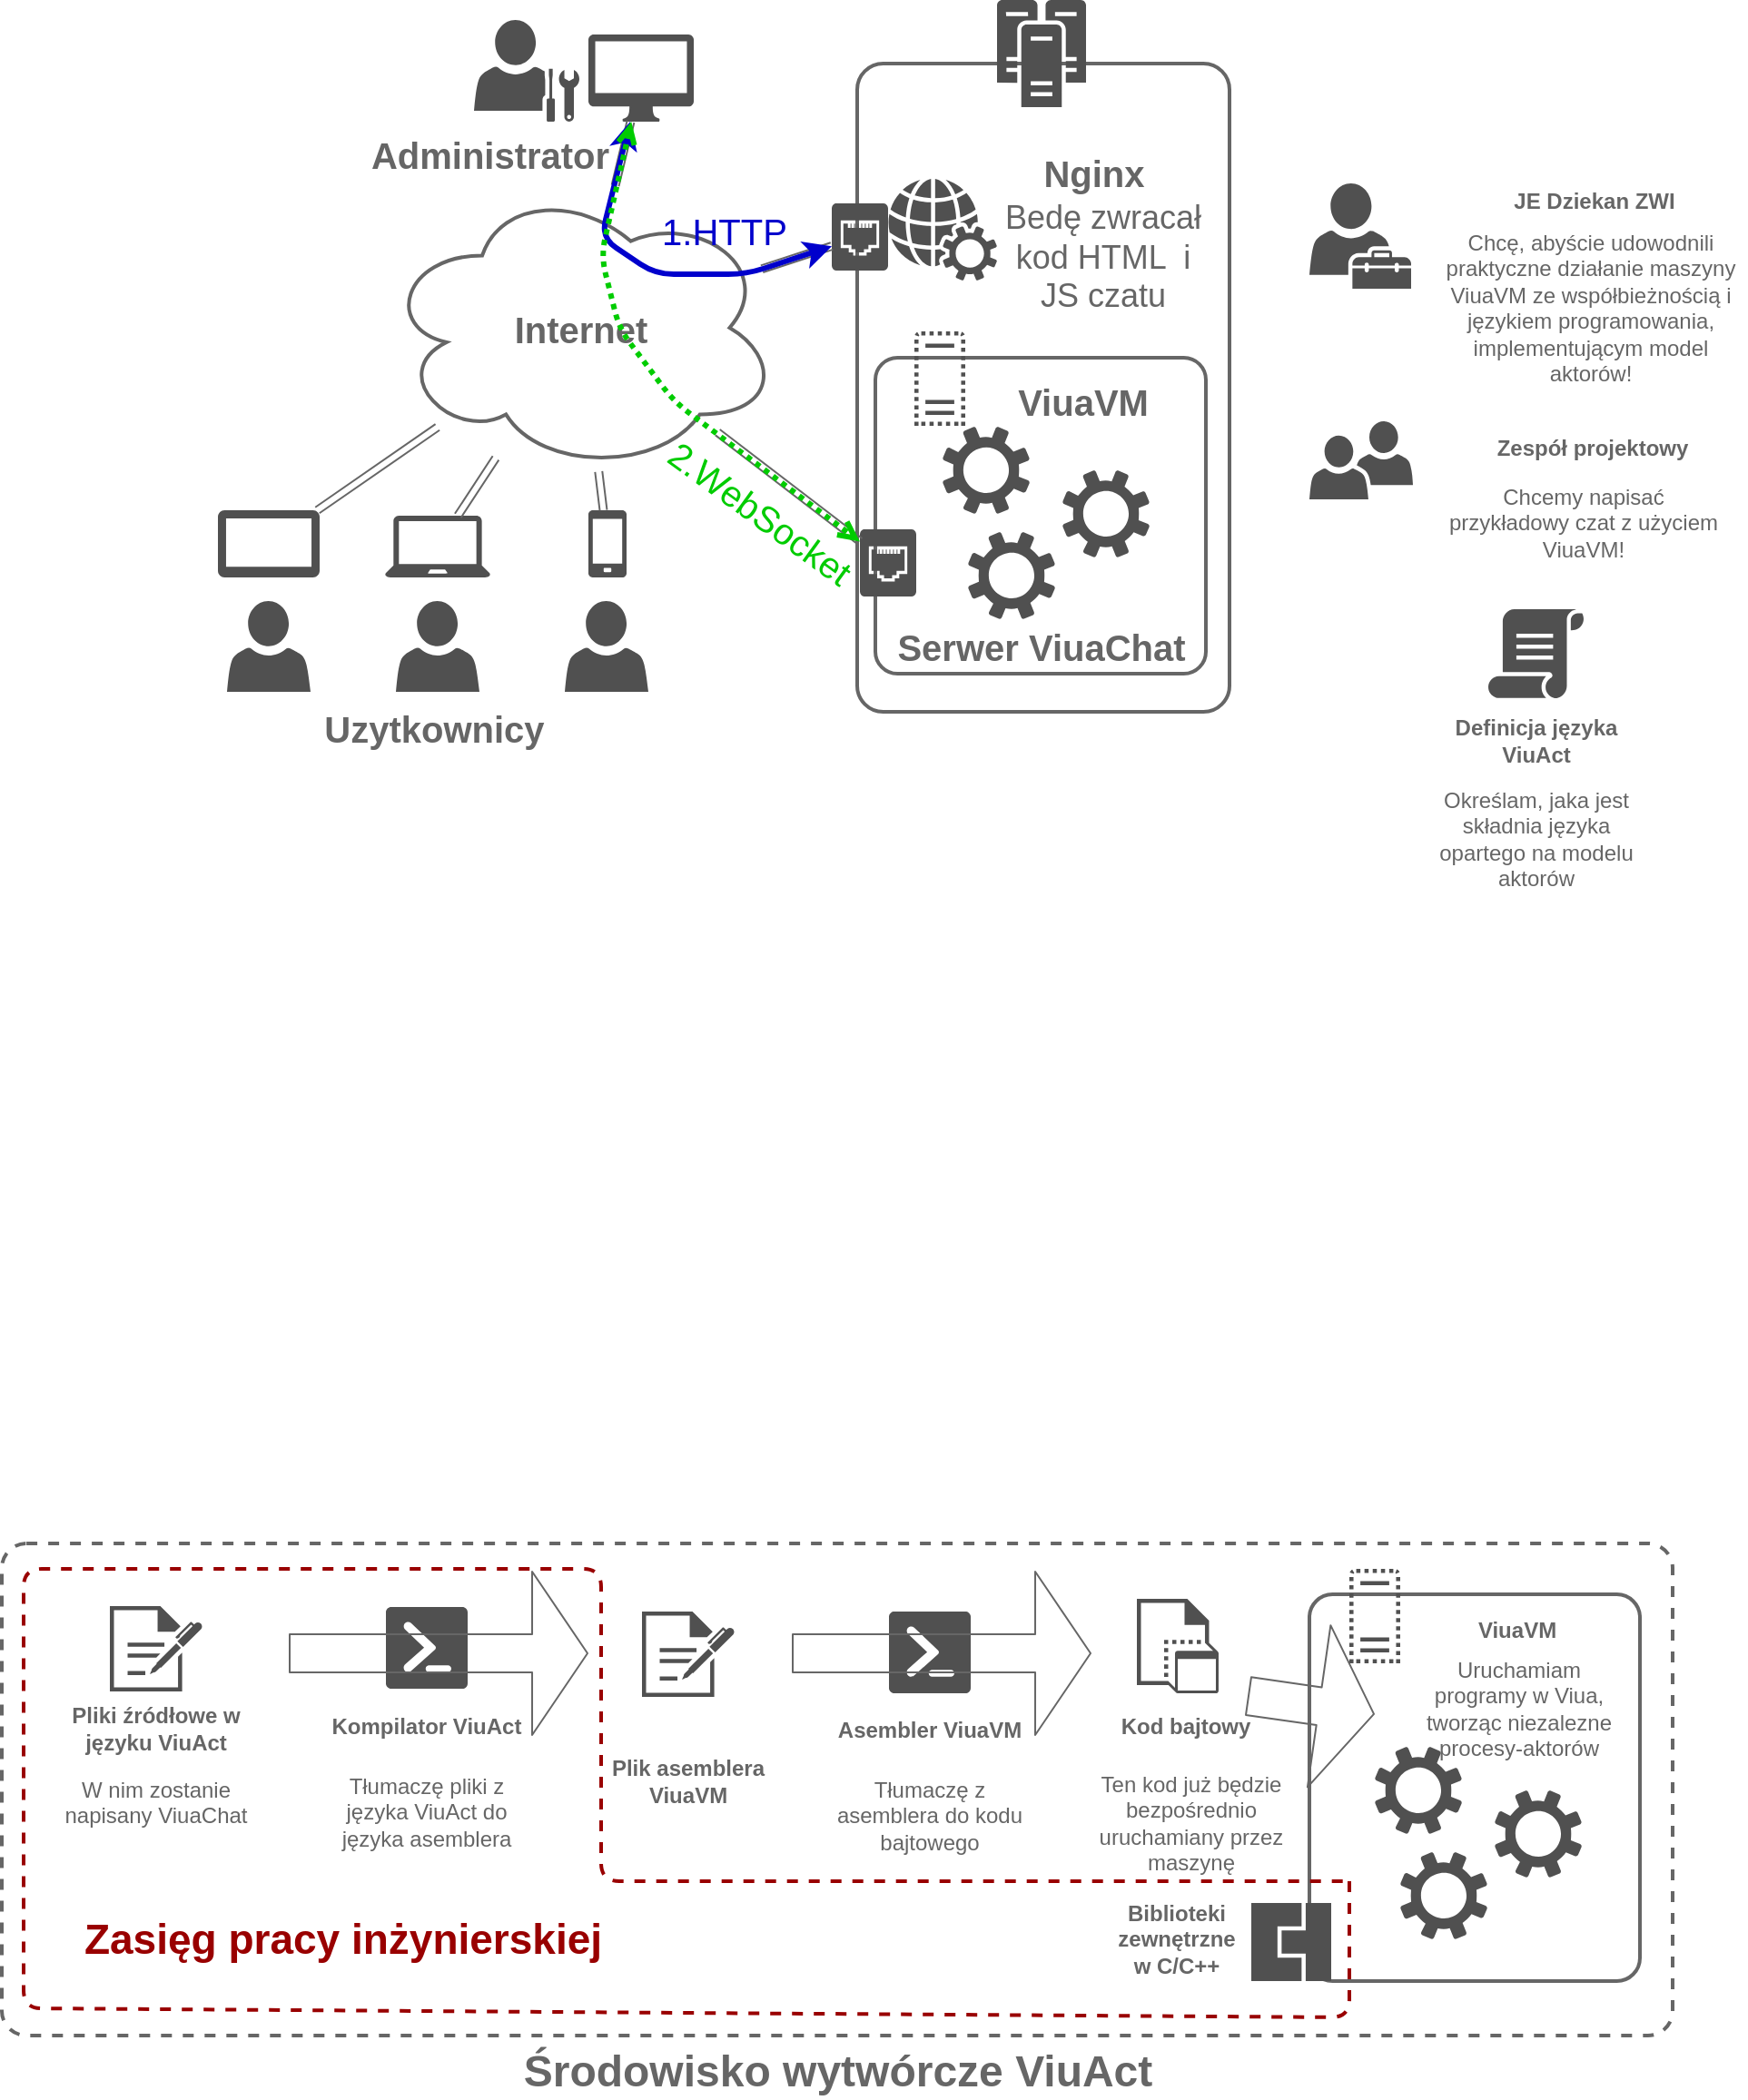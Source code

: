 <mxfile version="10.3.6" type="device"><diagram id="2QLskTdIYCJ4zPzR9SoX" name="Page-1"><mxGraphModel dx="824" dy="506" grid="1" gridSize="10" guides="1" tooltips="1" connect="1" arrows="1" fold="1" page="1" pageScale="1" pageWidth="1169" pageHeight="827" math="0" shadow="0"><root><mxCell id="0"/><mxCell id="1" parent="0"/><mxCell id="F7X2ibyrg1-VCnGBqFjj-90" value="" style="rounded=1;whiteSpace=wrap;html=1;strokeColor=#666666;strokeWidth=2;fontColor=#666666;arcSize=5;dashed=1;" parent="1" vertex="1"><mxGeometry x="110" y="869" width="920" height="271" as="geometry"/></mxCell><mxCell id="F7X2ibyrg1-VCnGBqFjj-16" value="" style="rounded=1;whiteSpace=wrap;html=1;arcSize=7;direction=south;strokeColor=#666666;strokeWidth=2;" parent="1" vertex="1"><mxGeometry x="581" y="54" width="205" height="357" as="geometry"/></mxCell><mxCell id="F7X2ibyrg1-VCnGBqFjj-1" value="" style="shadow=0;dashed=0;html=1;strokeColor=none;fillColor=#505050;labelPosition=center;verticalLabelPosition=bottom;verticalAlign=top;outlineConnect=0;align=center;shape=mxgraph.office.users.user;" parent="1" vertex="1"><mxGeometry x="327" y="350" width="46" height="50" as="geometry"/></mxCell><mxCell id="F7X2ibyrg1-VCnGBqFjj-2" value="" style="shadow=0;dashed=0;html=1;strokeColor=none;fillColor=#505050;labelPosition=center;verticalLabelPosition=bottom;verticalAlign=top;outlineConnect=0;align=center;shape=mxgraph.office.users.user;" parent="1" vertex="1"><mxGeometry x="234" y="350" width="46" height="50" as="geometry"/></mxCell><mxCell id="F7X2ibyrg1-VCnGBqFjj-4" value="" style="shadow=0;dashed=0;html=1;strokeColor=none;fillColor=#505050;labelPosition=center;verticalLabelPosition=bottom;verticalAlign=top;outlineConnect=0;align=center;shape=mxgraph.office.users.administrator;" parent="1" vertex="1"><mxGeometry x="370" y="30" width="58" height="56" as="geometry"/></mxCell><mxCell id="F7X2ibyrg1-VCnGBqFjj-5" value="" style="shadow=0;dashed=0;html=1;strokeColor=none;fillColor=#505050;labelPosition=center;verticalLabelPosition=bottom;verticalAlign=top;outlineConnect=0;align=center;shape=mxgraph.office.users.user;" parent="1" vertex="1"><mxGeometry x="420" y="350" width="46" height="50" as="geometry"/></mxCell><mxCell id="F7X2ibyrg1-VCnGBqFjj-9" value="" style="shadow=0;dashed=0;html=1;strokeColor=none;fillColor=#505050;labelPosition=center;verticalLabelPosition=bottom;verticalAlign=top;outlineConnect=0;align=center;shape=mxgraph.office.devices.cell_phone_generic;" parent="1" vertex="1"><mxGeometry x="433" y="300" width="21" height="37" as="geometry"/></mxCell><mxCell id="F7X2ibyrg1-VCnGBqFjj-10" value="" style="shadow=0;dashed=0;html=1;strokeColor=none;fillColor=#505050;labelPosition=center;verticalLabelPosition=bottom;verticalAlign=top;outlineConnect=0;align=center;shape=mxgraph.office.devices.laptop;" parent="1" vertex="1"><mxGeometry x="321" y="303" width="58" height="34" as="geometry"/></mxCell><mxCell id="F7X2ibyrg1-VCnGBqFjj-11" value="" style="shadow=0;dashed=0;html=1;strokeColor=none;fillColor=#505050;labelPosition=center;verticalLabelPosition=bottom;verticalAlign=top;outlineConnect=0;align=center;shape=mxgraph.office.devices.tablet_android;" parent="1" vertex="1"><mxGeometry x="229" y="300" width="56" height="37" as="geometry"/></mxCell><mxCell id="F7X2ibyrg1-VCnGBqFjj-14" value="" style="shadow=0;dashed=0;html=1;strokeColor=none;fillColor=#505050;labelPosition=center;verticalLabelPosition=bottom;verticalAlign=top;outlineConnect=0;align=center;shape=mxgraph.office.devices.mac_client;" parent="1" vertex="1"><mxGeometry x="433" y="38" width="58" height="48" as="geometry"/></mxCell><mxCell id="F7X2ibyrg1-VCnGBqFjj-15" value="" style="shadow=0;dashed=0;html=1;strokeColor=none;fillColor=#505050;labelPosition=center;verticalLabelPosition=bottom;verticalAlign=top;outlineConnect=0;align=center;shape=mxgraph.office.servers.cluster_server;" parent="1" vertex="1"><mxGeometry x="658" y="19" width="49" height="59" as="geometry"/></mxCell><mxCell id="F7X2ibyrg1-VCnGBqFjj-19" value="Internet" style="ellipse;shape=cloud;whiteSpace=wrap;html=1;strokeColor=#666666;strokeWidth=2;fontColor=#666666;fontStyle=1;fontSize=20;" parent="1" vertex="1"><mxGeometry x="320" y="120" width="218" height="159" as="geometry"/></mxCell><mxCell id="F7X2ibyrg1-VCnGBqFjj-21" value="" style="shape=link;html=1;jettySize=auto;orthogonalLoop=1;fontColor=#666666;strokeColor=#666666;" parent="1" source="F7X2ibyrg1-VCnGBqFjj-11" target="F7X2ibyrg1-VCnGBqFjj-19" edge="1"><mxGeometry width="50" height="50" relative="1" as="geometry"><mxPoint x="257" y="293" as="sourcePoint"/><mxPoint x="307" y="243" as="targetPoint"/></mxGeometry></mxCell><mxCell id="F7X2ibyrg1-VCnGBqFjj-22" value="" style="shape=link;html=1;jettySize=auto;orthogonalLoop=1;fontColor=#666666;strokeColor=#666666;" parent="1" source="F7X2ibyrg1-VCnGBqFjj-10" target="F7X2ibyrg1-VCnGBqFjj-19" edge="1"><mxGeometry width="50" height="50" relative="1" as="geometry"><mxPoint x="140" y="470" as="sourcePoint"/><mxPoint x="190" y="420" as="targetPoint"/></mxGeometry></mxCell><mxCell id="F7X2ibyrg1-VCnGBqFjj-23" value="" style="shape=link;html=1;jettySize=auto;orthogonalLoop=1;fontColor=#666666;strokeColor=#666666;" parent="1" source="F7X2ibyrg1-VCnGBqFjj-9" target="F7X2ibyrg1-VCnGBqFjj-19" edge="1"><mxGeometry width="50" height="50" relative="1" as="geometry"><mxPoint x="140" y="470" as="sourcePoint"/><mxPoint x="190" y="420" as="targetPoint"/></mxGeometry></mxCell><mxCell id="F7X2ibyrg1-VCnGBqFjj-25" value="" style="shape=link;html=1;jettySize=auto;orthogonalLoop=1;fontColor=#666666;strokeColor=#666666;" parent="1" source="F7X2ibyrg1-VCnGBqFjj-14" target="F7X2ibyrg1-VCnGBqFjj-19" edge="1"><mxGeometry width="50" height="50" relative="1" as="geometry"><mxPoint x="140" y="470" as="sourcePoint"/><mxPoint x="190" y="420" as="targetPoint"/></mxGeometry></mxCell><mxCell id="F7X2ibyrg1-VCnGBqFjj-27" value="&lt;b style=&quot;font-size: 20px;&quot;&gt;Uzytkownicy&amp;nbsp;&lt;/b&gt;" style="text;html=1;strokeColor=none;fillColor=none;align=center;verticalAlign=middle;whiteSpace=wrap;rounded=0;fontColor=#666666;fontSize=20;" parent="1" vertex="1"><mxGeometry x="233" y="410" width="236" height="20" as="geometry"/></mxCell><mxCell id="F7X2ibyrg1-VCnGBqFjj-33" value="Administrator" style="text;html=1;strokeColor=none;fillColor=none;align=center;verticalAlign=top;whiteSpace=wrap;rounded=0;fontColor=#666666;fontStyle=1;fontSize=20;" parent="1" vertex="1"><mxGeometry x="294" y="85.5" width="170" height="58" as="geometry"/></mxCell><mxCell id="F7X2ibyrg1-VCnGBqFjj-36" value="" style="shadow=0;dashed=0;html=1;strokeColor=none;fillColor=#505050;labelPosition=center;verticalLabelPosition=bottom;verticalAlign=top;outlineConnect=0;align=center;shape=mxgraph.office.users.users_two;fontColor=#666666;" parent="1" vertex="1"><mxGeometry x="830" y="251" width="57" height="43" as="geometry"/></mxCell><mxCell id="F7X2ibyrg1-VCnGBqFjj-38" value="&lt;b&gt;Zespół projektowy&lt;/b&gt;" style="text;html=1;strokeColor=none;fillColor=none;align=center;verticalAlign=middle;whiteSpace=wrap;rounded=0;fontColor=#666666;" parent="1" vertex="1"><mxGeometry x="900.5" y="256" width="170" height="20" as="geometry"/></mxCell><mxCell id="F7X2ibyrg1-VCnGBqFjj-39" value="Chcemy napisać przykładowy czat z użyciem&lt;br&gt;ViuaVM!&lt;br&gt;" style="text;html=1;strokeColor=none;fillColor=none;align=center;verticalAlign=top;whiteSpace=wrap;rounded=0;fontColor=#666666;" parent="1" vertex="1"><mxGeometry x="903.5" y="279" width="154" height="28" as="geometry"/></mxCell><mxCell id="F7X2ibyrg1-VCnGBqFjj-42" value="" style="shadow=0;dashed=0;html=1;strokeColor=none;fillColor=#505050;labelPosition=center;verticalLabelPosition=bottom;verticalAlign=top;outlineConnect=0;align=center;shape=mxgraph.office.users.tenant_admin;fontColor=#666666;" parent="1" vertex="1"><mxGeometry x="830" y="120" width="56" height="58" as="geometry"/></mxCell><mxCell id="F7X2ibyrg1-VCnGBqFjj-43" value="&lt;b&gt;JE Dziekan ZWI&lt;/b&gt;" style="text;html=1;strokeColor=none;fillColor=none;align=center;verticalAlign=middle;whiteSpace=wrap;rounded=0;fontColor=#666666;" parent="1" vertex="1"><mxGeometry x="916.5" y="120" width="140" height="20" as="geometry"/></mxCell><mxCell id="F7X2ibyrg1-VCnGBqFjj-44" value="Chcę, abyście udowodnili praktyczne działanie maszyny ViuaVM ze współbieżnością i językiem programowania, implementującym model aktorów!&lt;br&gt;" style="text;html=1;strokeColor=none;fillColor=none;align=center;verticalAlign=top;whiteSpace=wrap;rounded=0;fontColor=#666666;" parent="1" vertex="1"><mxGeometry x="900" y="138.5" width="170" height="30" as="geometry"/></mxCell><mxCell id="F7X2ibyrg1-VCnGBqFjj-45" value="" style="rounded=1;whiteSpace=wrap;html=1;arcSize=7;direction=south;strokeColor=#666666;strokeWidth=2;" parent="1" vertex="1"><mxGeometry x="591" y="216" width="182" height="174" as="geometry"/></mxCell><mxCell id="F7X2ibyrg1-VCnGBqFjj-46" value="" style="shadow=0;dashed=0;html=1;strokeColor=none;fillColor=#505050;labelPosition=center;verticalLabelPosition=bottom;verticalAlign=top;outlineConnect=0;align=center;shape=mxgraph.office.services.web_services;fontColor=#666666;" parent="1" vertex="1"><mxGeometry x="598" y="117.5" width="60" height="56" as="geometry"/></mxCell><mxCell id="F7X2ibyrg1-VCnGBqFjj-47" value="Nginx" style="text;html=1;strokeColor=none;fillColor=none;align=center;verticalAlign=top;whiteSpace=wrap;rounded=0;fontColor=#666666;fontStyle=1;fontSize=20;" parent="1" vertex="1"><mxGeometry x="658.5" y="95.5" width="105" height="19" as="geometry"/></mxCell><mxCell id="F7X2ibyrg1-VCnGBqFjj-48" value="Bedę zwracał kod HTML &amp;nbsp;i JS czatu" style="text;html=1;strokeColor=none;fillColor=none;align=center;verticalAlign=top;whiteSpace=wrap;rounded=0;fontColor=#666666;fontStyle=0;fontSize=18;" parent="1" vertex="1"><mxGeometry x="658.5" y="121.5" width="115" height="19" as="geometry"/></mxCell><mxCell id="F7X2ibyrg1-VCnGBqFjj-49" value="" style="shadow=0;dashed=0;html=1;strokeColor=none;fillColor=#505050;labelPosition=center;verticalLabelPosition=bottom;verticalAlign=top;outlineConnect=0;align=center;shape=mxgraph.office.servers.virtual_server;fontColor=#666666;" parent="1" vertex="1"><mxGeometry x="612.5" y="201.5" width="28" height="52" as="geometry"/></mxCell><mxCell id="F7X2ibyrg1-VCnGBqFjj-50" value="ViuaVM" style="text;html=1;strokeColor=none;fillColor=none;align=center;verticalAlign=top;whiteSpace=wrap;rounded=0;fontColor=#666666;fontStyle=1;fontSize=20;" parent="1" vertex="1"><mxGeometry x="652.5" y="221.5" width="105" height="19" as="geometry"/></mxCell><mxCell id="F7X2ibyrg1-VCnGBqFjj-52" value="" style="shadow=0;dashed=0;html=1;strokeColor=none;fillColor=#505050;labelPosition=center;verticalLabelPosition=bottom;verticalAlign=top;outlineConnect=0;align=center;shape=mxgraph.office.devices.data_jack;fontColor=#666666;" parent="1" vertex="1"><mxGeometry x="582.5" y="310.5" width="31" height="37" as="geometry"/></mxCell><mxCell id="F7X2ibyrg1-VCnGBqFjj-53" value="" style="shadow=0;dashed=0;html=1;strokeColor=none;fillColor=#505050;labelPosition=center;verticalLabelPosition=bottom;verticalAlign=top;outlineConnect=0;align=center;shape=mxgraph.office.devices.data_jack;fontColor=#666666;" parent="1" vertex="1"><mxGeometry x="567" y="131" width="31" height="37" as="geometry"/></mxCell><mxCell id="F7X2ibyrg1-VCnGBqFjj-55" value="" style="shadow=0;dashed=0;html=1;strokeColor=none;fillColor=#505050;labelPosition=center;verticalLabelPosition=bottom;verticalAlign=top;outlineConnect=0;align=center;shape=mxgraph.office.concepts.settings;fontColor=#666666;" parent="1" vertex="1"><mxGeometry x="694" y="278" width="48" height="48" as="geometry"/></mxCell><mxCell id="F7X2ibyrg1-VCnGBqFjj-56" value="" style="shadow=0;dashed=0;html=1;strokeColor=none;fillColor=#505050;labelPosition=center;verticalLabelPosition=bottom;verticalAlign=top;outlineConnect=0;align=center;shape=mxgraph.office.concepts.settings;fontColor=#666666;" parent="1" vertex="1"><mxGeometry x="628" y="254" width="48" height="48" as="geometry"/></mxCell><mxCell id="F7X2ibyrg1-VCnGBqFjj-57" value="" style="shadow=0;dashed=0;html=1;strokeColor=none;fillColor=#505050;labelPosition=center;verticalLabelPosition=bottom;verticalAlign=top;outlineConnect=0;align=center;shape=mxgraph.office.concepts.settings;fontColor=#666666;" parent="1" vertex="1"><mxGeometry x="642" y="312" width="48" height="48" as="geometry"/></mxCell><mxCell id="F7X2ibyrg1-VCnGBqFjj-58" value="&lt;b style=&quot;font-size: 20px;&quot;&gt;Serwer ViuaChat&lt;/b&gt;" style="text;html=1;strokeColor=none;fillColor=none;align=center;verticalAlign=middle;whiteSpace=wrap;rounded=0;fontColor=#666666;fontSize=20;" parent="1" vertex="1"><mxGeometry x="590" y="365" width="185" height="20" as="geometry"/></mxCell><mxCell id="F7X2ibyrg1-VCnGBqFjj-63" value="" style="shadow=0;dashed=0;html=1;strokeColor=none;fillColor=#505050;labelPosition=center;verticalLabelPosition=bottom;verticalAlign=top;outlineConnect=0;align=center;shape=mxgraph.office.concepts.script;fontColor=#666666;" parent="1" vertex="1"><mxGeometry x="928.5" y="354.5" width="53" height="49" as="geometry"/></mxCell><mxCell id="F7X2ibyrg1-VCnGBqFjj-64" value="&lt;b&gt;Definicja języka ViuAct&lt;/b&gt;" style="text;html=1;strokeColor=none;fillColor=none;align=center;verticalAlign=middle;whiteSpace=wrap;rounded=0;fontColor=#666666;" parent="1" vertex="1"><mxGeometry x="900" y="416.5" width="110" height="20" as="geometry"/></mxCell><mxCell id="F7X2ibyrg1-VCnGBqFjj-65" value="&lt;span&gt;Określam, jaka jest składnia języka opartego na modelu aktorów&lt;/span&gt;" style="text;html=1;strokeColor=none;fillColor=none;align=center;verticalAlign=top;whiteSpace=wrap;rounded=0;fontColor=#666666;fontStyle=0" parent="1" vertex="1"><mxGeometry x="900" y="445.5" width="110" height="20" as="geometry"/></mxCell><mxCell id="F7X2ibyrg1-VCnGBqFjj-66" value="" style="shadow=0;dashed=0;html=1;strokeColor=none;fillColor=#505050;labelPosition=center;verticalLabelPosition=bottom;verticalAlign=top;outlineConnect=0;align=center;shape=mxgraph.office.concepts.powershell;fontColor=#666666;" parent="1" vertex="1"><mxGeometry x="321.5" y="904" width="45" height="45" as="geometry"/></mxCell><mxCell id="F7X2ibyrg1-VCnGBqFjj-67" value="&lt;b&gt;Kompilator ViuAct&lt;/b&gt;" style="text;html=1;strokeColor=none;fillColor=none;align=center;verticalAlign=middle;whiteSpace=wrap;rounded=0;fontColor=#666666;" parent="1" vertex="1"><mxGeometry x="289" y="959.5" width="110" height="20" as="geometry"/></mxCell><mxCell id="F7X2ibyrg1-VCnGBqFjj-68" value="Tłumaczę pliki z języka ViuAct do języka asemblera" style="text;html=1;strokeColor=none;fillColor=none;align=center;verticalAlign=top;whiteSpace=wrap;rounded=0;fontColor=#666666;fontStyle=0" parent="1" vertex="1"><mxGeometry x="289" y="988.5" width="110" height="20" as="geometry"/></mxCell><mxCell id="F7X2ibyrg1-VCnGBqFjj-70" value="" style="shape=link;html=1;jettySize=auto;orthogonalLoop=1;fontColor=#666666;strokeColor=#666666;" parent="1" source="F7X2ibyrg1-VCnGBqFjj-53" target="F7X2ibyrg1-VCnGBqFjj-19" edge="1"><mxGeometry width="50" height="50" relative="1" as="geometry"><mxPoint x="466.268" y="96" as="sourcePoint"/><mxPoint x="457.861" y="131.199" as="targetPoint"/></mxGeometry></mxCell><mxCell id="F7X2ibyrg1-VCnGBqFjj-71" value="" style="shape=link;html=1;jettySize=auto;orthogonalLoop=1;fontColor=#666666;strokeColor=#666666;" parent="1" source="F7X2ibyrg1-VCnGBqFjj-52" target="F7X2ibyrg1-VCnGBqFjj-19" edge="1"><mxGeometry width="50" height="50" relative="1" as="geometry"><mxPoint x="584.5" y="229.738" as="sourcePoint"/><mxPoint x="546.136" y="224.14" as="targetPoint"/></mxGeometry></mxCell><mxCell id="F7X2ibyrg1-VCnGBqFjj-72" value="" style="shadow=0;dashed=0;html=1;strokeColor=none;fillColor=#505050;labelPosition=center;verticalLabelPosition=bottom;verticalAlign=top;outlineConnect=0;align=center;shape=mxgraph.office.concepts.web_part;fontColor=#666666;" parent="1" vertex="1"><mxGeometry x="735" y="899.5" width="45" height="52" as="geometry"/></mxCell><mxCell id="F7X2ibyrg1-VCnGBqFjj-73" value="" style="shadow=0;dashed=0;html=1;strokeColor=none;fillColor=#505050;labelPosition=center;verticalLabelPosition=bottom;verticalAlign=top;outlineConnect=0;align=center;shape=mxgraph.office.concepts.sign_up;fontColor=#666666;" parent="1" vertex="1"><mxGeometry x="169.5" y="903.5" width="51" height="47" as="geometry"/></mxCell><mxCell id="F7X2ibyrg1-VCnGBqFjj-74" value="&lt;b&gt;Pliki źródłowe w języku ViuAct&lt;/b&gt;" style="text;html=1;strokeColor=none;fillColor=none;align=center;verticalAlign=middle;whiteSpace=wrap;rounded=0;fontColor=#666666;" parent="1" vertex="1"><mxGeometry x="140" y="961" width="110" height="20" as="geometry"/></mxCell><mxCell id="F7X2ibyrg1-VCnGBqFjj-75" value="W nim zostanie napisany ViuaChat" style="text;html=1;strokeColor=none;fillColor=none;align=center;verticalAlign=top;whiteSpace=wrap;rounded=0;fontColor=#666666;fontStyle=0" parent="1" vertex="1"><mxGeometry x="140" y="991" width="110" height="20" as="geometry"/></mxCell><mxCell id="F7X2ibyrg1-VCnGBqFjj-77" value="" style="shadow=0;dashed=0;html=1;strokeColor=none;fillColor=#505050;labelPosition=center;verticalLabelPosition=bottom;verticalAlign=top;outlineConnect=0;align=center;shape=mxgraph.office.concepts.sign_up;fontColor=#666666;" parent="1" vertex="1"><mxGeometry x="462.5" y="906.5" width="51" height="47" as="geometry"/></mxCell><mxCell id="F7X2ibyrg1-VCnGBqFjj-79" value="&lt;b&gt;Plik asemblera ViuaVM&lt;/b&gt;" style="text;html=1;strokeColor=none;fillColor=none;align=center;verticalAlign=middle;whiteSpace=wrap;rounded=0;fontColor=#666666;" parent="1" vertex="1"><mxGeometry x="433" y="990" width="110" height="20" as="geometry"/></mxCell><mxCell id="F7X2ibyrg1-VCnGBqFjj-84" value="" style="shadow=0;dashed=0;html=1;strokeColor=none;fillColor=#505050;labelPosition=center;verticalLabelPosition=bottom;verticalAlign=top;outlineConnect=0;align=center;shape=mxgraph.office.concepts.powershell;fontColor=#666666;" parent="1" vertex="1"><mxGeometry x="598.5" y="906.5" width="45" height="45" as="geometry"/></mxCell><mxCell id="F7X2ibyrg1-VCnGBqFjj-85" value="&lt;b&gt;Asembler ViuaVM&lt;/b&gt;" style="text;html=1;strokeColor=none;fillColor=none;align=center;verticalAlign=middle;whiteSpace=wrap;rounded=0;fontColor=#666666;" parent="1" vertex="1"><mxGeometry x="566" y="962" width="110" height="20" as="geometry"/></mxCell><mxCell id="F7X2ibyrg1-VCnGBqFjj-86" value="Tłumaczę z asemblera do kodu bajtowego" style="text;html=1;strokeColor=none;fillColor=none;align=center;verticalAlign=top;whiteSpace=wrap;rounded=0;fontColor=#666666;fontStyle=0" parent="1" vertex="1"><mxGeometry x="566" y="991" width="110" height="20" as="geometry"/></mxCell><mxCell id="F7X2ibyrg1-VCnGBqFjj-87" value="&lt;b&gt;Kod bajtowy&lt;/b&gt;" style="text;html=1;strokeColor=none;fillColor=none;align=center;verticalAlign=middle;whiteSpace=wrap;rounded=0;fontColor=#666666;" parent="1" vertex="1"><mxGeometry x="706.5" y="959.5" width="110" height="20" as="geometry"/></mxCell><mxCell id="F7X2ibyrg1-VCnGBqFjj-89" value="Ten kod już będzie bezpośrednio uruchamiany przez maszynę" style="text;html=1;strokeColor=none;fillColor=none;align=center;verticalAlign=top;whiteSpace=wrap;rounded=0;fontColor=#666666;fontStyle=0" parent="1" vertex="1"><mxGeometry x="710" y="987.5" width="110" height="20" as="geometry"/></mxCell><mxCell id="F7X2ibyrg1-VCnGBqFjj-91" value="" style="shape=flexArrow;endArrow=classic;html=1;strokeColor=#666666;fontColor=#666666;endWidth=68;endSize=9.83;width=21;" parent="1" edge="1"><mxGeometry width="50" height="50" relative="1" as="geometry"><mxPoint x="268" y="929.5" as="sourcePoint"/><mxPoint x="433" y="929.5" as="targetPoint"/></mxGeometry></mxCell><mxCell id="F7X2ibyrg1-VCnGBqFjj-92" value="" style="shape=flexArrow;endArrow=classic;html=1;strokeColor=#666666;fontColor=#666666;endWidth=68;endSize=9.83;width=21;" parent="1" edge="1"><mxGeometry width="50" height="50" relative="1" as="geometry"><mxPoint x="545" y="929.5" as="sourcePoint"/><mxPoint x="710" y="929.5" as="targetPoint"/></mxGeometry></mxCell><mxCell id="F7X2ibyrg1-VCnGBqFjj-100" value="" style="rounded=1;whiteSpace=wrap;html=1;arcSize=7;direction=south;strokeColor=#666666;strokeWidth=2;" parent="1" vertex="1"><mxGeometry x="830" y="897" width="182" height="213" as="geometry"/></mxCell><mxCell id="F7X2ibyrg1-VCnGBqFjj-101" value="" style="shadow=0;dashed=0;html=1;strokeColor=none;fillColor=#505050;labelPosition=center;verticalLabelPosition=bottom;verticalAlign=top;outlineConnect=0;align=center;shape=mxgraph.office.servers.virtual_server;fontColor=#666666;" parent="1" vertex="1"><mxGeometry x="852" y="883" width="28" height="52" as="geometry"/></mxCell><mxCell id="F7X2ibyrg1-VCnGBqFjj-102" value="ViuaVM" style="text;html=1;strokeColor=none;fillColor=none;align=center;verticalAlign=top;whiteSpace=wrap;rounded=0;fontColor=#666666;fontStyle=1" parent="1" vertex="1"><mxGeometry x="892" y="903" width="105" height="19" as="geometry"/></mxCell><mxCell id="F7X2ibyrg1-VCnGBqFjj-103" value="Uruchamiam programy w Viua, tworząc niezalezne procesy-aktorów" style="text;html=1;strokeColor=none;fillColor=none;align=center;verticalAlign=top;whiteSpace=wrap;rounded=0;fontColor=#666666;fontStyle=0" parent="1" vertex="1"><mxGeometry x="888" y="924.5" width="115" height="19" as="geometry"/></mxCell><mxCell id="F7X2ibyrg1-VCnGBqFjj-104" value="" style="shadow=0;dashed=0;html=1;strokeColor=none;fillColor=#505050;labelPosition=center;verticalLabelPosition=bottom;verticalAlign=top;outlineConnect=0;align=center;shape=mxgraph.office.concepts.settings;fontColor=#666666;" parent="1" vertex="1"><mxGeometry x="932" y="1005" width="48" height="48" as="geometry"/></mxCell><mxCell id="F7X2ibyrg1-VCnGBqFjj-105" value="" style="shadow=0;dashed=0;html=1;strokeColor=none;fillColor=#505050;labelPosition=center;verticalLabelPosition=bottom;verticalAlign=top;outlineConnect=0;align=center;shape=mxgraph.office.concepts.settings;fontColor=#666666;" parent="1" vertex="1"><mxGeometry x="866" y="981" width="48" height="48" as="geometry"/></mxCell><mxCell id="F7X2ibyrg1-VCnGBqFjj-106" value="" style="shadow=0;dashed=0;html=1;strokeColor=none;fillColor=#505050;labelPosition=center;verticalLabelPosition=bottom;verticalAlign=top;outlineConnect=0;align=center;shape=mxgraph.office.concepts.settings;fontColor=#666666;" parent="1" vertex="1"><mxGeometry x="880" y="1039" width="48" height="48" as="geometry"/></mxCell><mxCell id="F7X2ibyrg1-VCnGBqFjj-107" value="" style="shape=flexArrow;endArrow=classic;html=1;strokeColor=#666666;fontColor=#666666;endWidth=68;endSize=9.83;width=21;" parent="1" edge="1"><mxGeometry width="50" height="50" relative="1" as="geometry"><mxPoint x="796" y="953" as="sourcePoint"/><mxPoint x="866" y="963" as="targetPoint"/></mxGeometry></mxCell><mxCell id="F7X2ibyrg1-VCnGBqFjj-108" value="&lt;b&gt;&lt;font style=&quot;font-size: 24px&quot;&gt;Środowisko wytwórcze ViuAct&lt;/font&gt;&lt;/b&gt;" style="text;html=1;strokeColor=none;fillColor=none;align=center;verticalAlign=middle;whiteSpace=wrap;rounded=0;dashed=1;fontColor=#666666;" parent="1" vertex="1"><mxGeometry x="110" y="1150" width="921" height="20" as="geometry"/></mxCell><mxCell id="F7X2ibyrg1-VCnGBqFjj-110" value="&lt;b&gt;&lt;font style=&quot;font-size: 23px&quot;&gt;Zasięg pracy inżynierskiej&lt;/font&gt;&lt;/b&gt;" style="text;html=1;strokeColor=none;fillColor=none;align=center;verticalAlign=middle;whiteSpace=wrap;rounded=0;dashed=1;fontColor=#990000;" parent="1" vertex="1"><mxGeometry x="153" y="1077" width="290" height="20" as="geometry"/></mxCell><mxCell id="F7X2ibyrg1-VCnGBqFjj-111" value="" style="shadow=0;dashed=0;html=1;strokeColor=none;fillColor=#505050;labelPosition=center;verticalLabelPosition=bottom;verticalAlign=top;outlineConnect=0;align=center;shape=mxgraph.office.concepts.integration;fontColor=#990000;" parent="1" vertex="1"><mxGeometry x="798" y="1067" width="44" height="43" as="geometry"/></mxCell><mxCell id="F7X2ibyrg1-VCnGBqFjj-112" value="&lt;b&gt;Biblioteki zewnętrzne w C/C++&lt;/b&gt;" style="text;html=1;strokeColor=none;fillColor=none;align=center;verticalAlign=middle;whiteSpace=wrap;rounded=0;fontColor=#666666;" parent="1" vertex="1"><mxGeometry x="718.5" y="1077" width="76" height="20" as="geometry"/></mxCell><mxCell id="Uua1lb0L21swPMip5i5B-4" value="" style="endArrow=none;dashed=1;html=1;strokeColor=#990000;strokeWidth=2;" parent="1" edge="1"><mxGeometry width="50" height="50" relative="1" as="geometry"><mxPoint x="852" y="1055" as="sourcePoint"/><mxPoint x="852" y="1055" as="targetPoint"/><Array as="points"><mxPoint x="852" y="1130"/><mxPoint x="122" y="1125"/><mxPoint x="122" y="883"/><mxPoint x="440" y="883"/><mxPoint x="440" y="1055"/></Array></mxGeometry></mxCell><mxCell id="rp3yQr8v2E1PtBAbkMxw-1" value="" style="endArrow=classic;html=1;startArrow=classic;startFill=1;strokeWidth=3;strokeColor=#0000CC;" edge="1" parent="1" source="F7X2ibyrg1-VCnGBqFjj-14" target="F7X2ibyrg1-VCnGBqFjj-53"><mxGeometry width="50" height="50" relative="1" as="geometry"><mxPoint x="170" y="170" as="sourcePoint"/><mxPoint x="220" y="120" as="targetPoint"/><Array as="points"><mxPoint x="440" y="150"/><mxPoint x="470" y="170"/><mxPoint x="520" y="170"/></Array></mxGeometry></mxCell><mxCell id="rp3yQr8v2E1PtBAbkMxw-2" value="" style="endArrow=open;html=1;endFill=0;startArrow=open;startFill=0;strokeWidth=3;dashed=1;dashPattern=1 1;strokeColor=#00CC00;" edge="1" parent="1" source="F7X2ibyrg1-VCnGBqFjj-14" target="F7X2ibyrg1-VCnGBqFjj-52"><mxGeometry width="50" height="50" relative="1" as="geometry"><mxPoint x="260" y="210" as="sourcePoint"/><mxPoint x="310" y="160" as="targetPoint"/><Array as="points"><mxPoint x="440" y="160"/><mxPoint x="450" y="200"/><mxPoint x="480" y="240"/></Array></mxGeometry></mxCell><mxCell id="rp3yQr8v2E1PtBAbkMxw-3" value="1.HTTP" style="text;html=1;strokeColor=none;fillColor=none;align=center;verticalAlign=middle;whiteSpace=wrap;rounded=0;fontSize=20;fontColor=#0000CC;" vertex="1" parent="1"><mxGeometry x="488" y="135.5" width="40" height="20" as="geometry"/></mxCell><mxCell id="rp3yQr8v2E1PtBAbkMxw-4" value="2.WebSocket" style="text;html=1;strokeColor=none;fillColor=none;align=center;verticalAlign=middle;whiteSpace=wrap;rounded=0;fontSize=20;fontColor=#00CC00;rotation=36;" vertex="1" parent="1"><mxGeometry x="478.5" y="290.5" width="99" height="20" as="geometry"/></mxCell></root></mxGraphModel></diagram></mxfile>